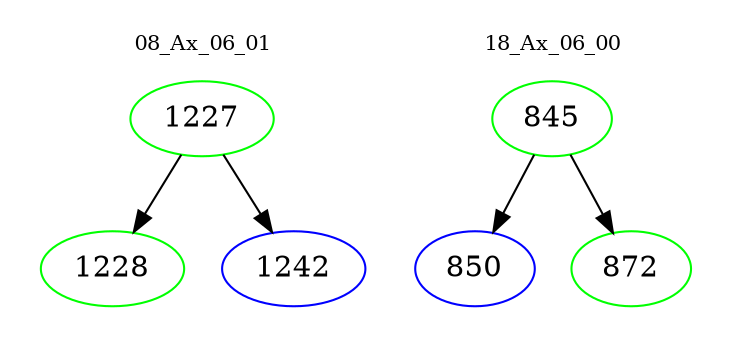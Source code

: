 digraph{
subgraph cluster_0 {
color = white
label = "08_Ax_06_01";
fontsize=10;
T0_1227 [label="1227", color="green"]
T0_1227 -> T0_1228 [color="black"]
T0_1228 [label="1228", color="green"]
T0_1227 -> T0_1242 [color="black"]
T0_1242 [label="1242", color="blue"]
}
subgraph cluster_1 {
color = white
label = "18_Ax_06_00";
fontsize=10;
T1_845 [label="845", color="green"]
T1_845 -> T1_850 [color="black"]
T1_850 [label="850", color="blue"]
T1_845 -> T1_872 [color="black"]
T1_872 [label="872", color="green"]
}
}
